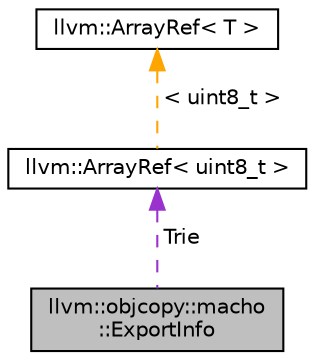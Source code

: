 digraph "llvm::objcopy::macho::ExportInfo"
{
 // LATEX_PDF_SIZE
  bgcolor="transparent";
  edge [fontname="Helvetica",fontsize="10",labelfontname="Helvetica",labelfontsize="10"];
  node [fontname="Helvetica",fontsize="10",shape=record];
  Node1 [label="llvm::objcopy::macho\l::ExportInfo",height=0.2,width=0.4,color="black", fillcolor="grey75", style="filled", fontcolor="black",tooltip="The location of the export info inside the binary is described by LC_DYLD_INFO load command."];
  Node2 -> Node1 [dir="back",color="darkorchid3",fontsize="10",style="dashed",label=" Trie" ,fontname="Helvetica"];
  Node2 [label="llvm::ArrayRef\< uint8_t \>",height=0.2,width=0.4,color="black",URL="$classllvm_1_1ArrayRef.html",tooltip=" "];
  Node3 -> Node2 [dir="back",color="orange",fontsize="10",style="dashed",label=" \< uint8_t \>" ,fontname="Helvetica"];
  Node3 [label="llvm::ArrayRef\< T \>",height=0.2,width=0.4,color="black",URL="$classllvm_1_1ArrayRef.html",tooltip="ArrayRef - Represent a constant reference to an array (0 or more elements consecutively in memory),..."];
}
